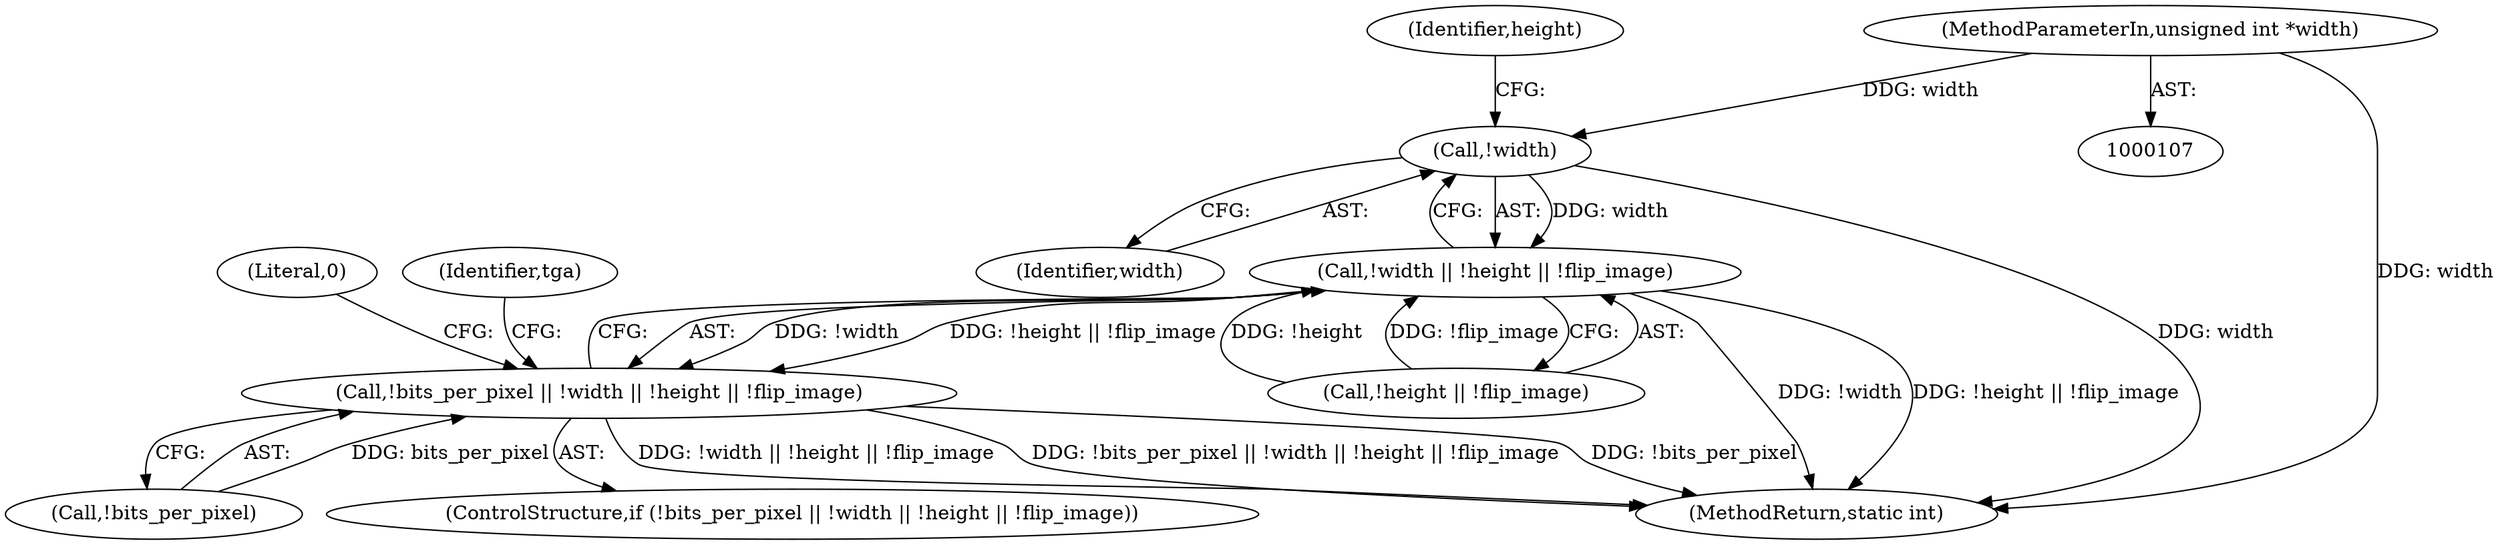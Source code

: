 digraph "0_openjpeg_2cd30c2b06ce332dede81cccad8b334cde997281_0@pointer" {
"1000110" [label="(MethodParameterIn,unsigned int *width)"];
"1000129" [label="(Call,!width)"];
"1000128" [label="(Call,!width || !height || !flip_image)"];
"1000125" [label="(Call,!bits_per_pixel || !width || !height || !flip_image)"];
"1000138" [label="(Literal,0)"];
"1000110" [label="(MethodParameterIn,unsigned int *width)"];
"1000130" [label="(Identifier,width)"];
"1000126" [label="(Call,!bits_per_pixel)"];
"1000133" [label="(Identifier,height)"];
"1000125" [label="(Call,!bits_per_pixel || !width || !height || !flip_image)"];
"1000124" [label="(ControlStructure,if (!bits_per_pixel || !width || !height || !flip_image))"];
"1000128" [label="(Call,!width || !height || !flip_image)"];
"1000129" [label="(Call,!width)"];
"1000142" [label="(Identifier,tga)"];
"1000131" [label="(Call,!height || !flip_image)"];
"1000289" [label="(MethodReturn,static int)"];
"1000110" -> "1000107"  [label="AST: "];
"1000110" -> "1000289"  [label="DDG: width"];
"1000110" -> "1000129"  [label="DDG: width"];
"1000129" -> "1000128"  [label="AST: "];
"1000129" -> "1000130"  [label="CFG: "];
"1000130" -> "1000129"  [label="AST: "];
"1000133" -> "1000129"  [label="CFG: "];
"1000128" -> "1000129"  [label="CFG: "];
"1000129" -> "1000289"  [label="DDG: width"];
"1000129" -> "1000128"  [label="DDG: width"];
"1000128" -> "1000125"  [label="AST: "];
"1000128" -> "1000131"  [label="CFG: "];
"1000131" -> "1000128"  [label="AST: "];
"1000125" -> "1000128"  [label="CFG: "];
"1000128" -> "1000289"  [label="DDG: !width"];
"1000128" -> "1000289"  [label="DDG: !height || !flip_image"];
"1000128" -> "1000125"  [label="DDG: !width"];
"1000128" -> "1000125"  [label="DDG: !height || !flip_image"];
"1000131" -> "1000128"  [label="DDG: !height"];
"1000131" -> "1000128"  [label="DDG: !flip_image"];
"1000125" -> "1000124"  [label="AST: "];
"1000125" -> "1000126"  [label="CFG: "];
"1000126" -> "1000125"  [label="AST: "];
"1000138" -> "1000125"  [label="CFG: "];
"1000142" -> "1000125"  [label="CFG: "];
"1000125" -> "1000289"  [label="DDG: !bits_per_pixel || !width || !height || !flip_image"];
"1000125" -> "1000289"  [label="DDG: !bits_per_pixel"];
"1000125" -> "1000289"  [label="DDG: !width || !height || !flip_image"];
"1000126" -> "1000125"  [label="DDG: bits_per_pixel"];
}
